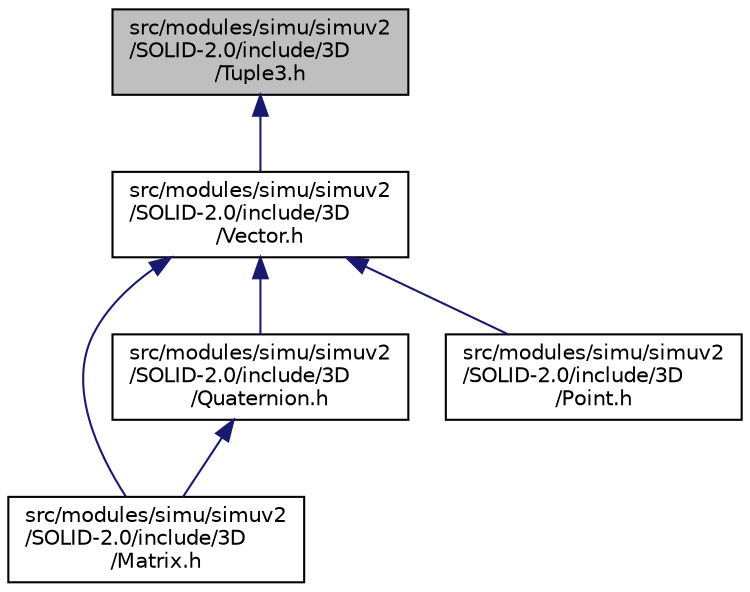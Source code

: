 digraph "src/modules/simu/simuv2/SOLID-2.0/include/3D/Tuple3.h"
{
  edge [fontname="Helvetica",fontsize="10",labelfontname="Helvetica",labelfontsize="10"];
  node [fontname="Helvetica",fontsize="10",shape=record];
  Node1 [label="src/modules/simu/simuv2\l/SOLID-2.0/include/3D\l/Tuple3.h",height=0.2,width=0.4,color="black", fillcolor="grey75", style="filled", fontcolor="black"];
  Node1 -> Node2 [dir="back",color="midnightblue",fontsize="10",style="solid",fontname="Helvetica"];
  Node2 [label="src/modules/simu/simuv2\l/SOLID-2.0/include/3D\l/Vector.h",height=0.2,width=0.4,color="black", fillcolor="white", style="filled",URL="$_vector_8h.html"];
  Node2 -> Node3 [dir="back",color="midnightblue",fontsize="10",style="solid",fontname="Helvetica"];
  Node3 [label="src/modules/simu/simuv2\l/SOLID-2.0/include/3D\l/Matrix.h",height=0.2,width=0.4,color="black", fillcolor="white", style="filled",URL="$_matrix_8h.html"];
  Node2 -> Node4 [dir="back",color="midnightblue",fontsize="10",style="solid",fontname="Helvetica"];
  Node4 [label="src/modules/simu/simuv2\l/SOLID-2.0/include/3D\l/Quaternion.h",height=0.2,width=0.4,color="black", fillcolor="white", style="filled",URL="$_quaternion_8h.html"];
  Node4 -> Node3 [dir="back",color="midnightblue",fontsize="10",style="solid",fontname="Helvetica"];
  Node2 -> Node5 [dir="back",color="midnightblue",fontsize="10",style="solid",fontname="Helvetica"];
  Node5 [label="src/modules/simu/simuv2\l/SOLID-2.0/include/3D\l/Point.h",height=0.2,width=0.4,color="black", fillcolor="white", style="filled",URL="$_point_8h.html"];
}
